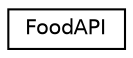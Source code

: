 digraph "Graphical Class Hierarchy"
{
 // LATEX_PDF_SIZE
  edge [fontname="Helvetica",fontsize="10",labelfontname="Helvetica",labelfontsize="10"];
  node [fontname="Helvetica",fontsize="10",shape=record];
  rankdir="LR";
  Node0 [label="FoodAPI",height=0.2,width=0.4,color="black", fillcolor="white", style="filled",URL="$classFoodAPI.html",tooltip=" "];
}
